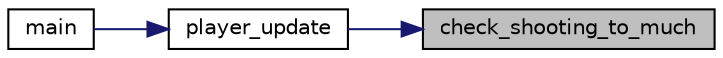digraph "check_shooting_to_much"
{
 // LATEX_PDF_SIZE
  edge [fontname="Helvetica",fontsize="10",labelfontname="Helvetica",labelfontsize="10"];
  node [fontname="Helvetica",fontsize="10",shape=record];
  rankdir="RL";
  Node1 [label="check_shooting_to_much",height=0.2,width=0.4,color="black", fillcolor="grey75", style="filled", fontcolor="black",tooltip="Function that check if the player is shooting too much."];
  Node1 -> Node2 [dir="back",color="midnightblue",fontsize="10",style="solid"];
  Node2 [label="player_update",height=0.2,width=0.4,color="black", fillcolor="white", style="filled",URL="$player__controller_8h.html#a53910d2be856df7fe69f5b37f707e338",tooltip="Function that manage the player and draw it."];
  Node2 -> Node3 [dir="back",color="midnightblue",fontsize="10",style="solid"];
  Node3 [label="main",height=0.2,width=0.4,color="black", fillcolor="white", style="filled",URL="$main_8c.html#abf9e6b7e6f15df4b525a2e7705ba3089",tooltip="Main function of the project contain the game loop."];
}
